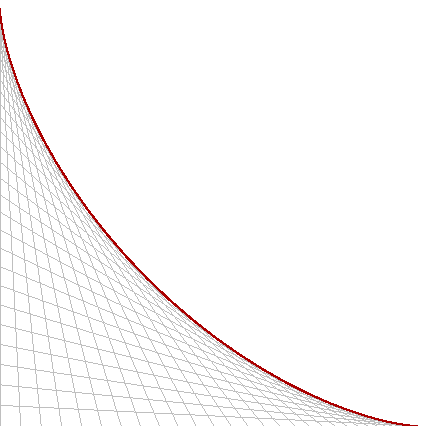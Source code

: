 \documentclass{standalone}
\usepackage{luamplib}
\begin{document}
\mplibtextextlabel{enable}
\begin{mplibcode}
beginfig(1);
    path base; base = fullcircle scaled 300;
    path astroid; astroid = 
    for t=0 step 1/16 until 8:
      hide(pair a, b, p; 
        a = (xpart point t of base, 0);
        b = (0, ypart point t of base); 
        draw a -- b withpen pencircle scaled 1/4 withcolor 3/4;
        p = whatever[a, b]; p - point t of base = whatever * (a - b) rotated 90;
    ) p --
    endfor cycle;
    draw astroid withcolor 2/3 red;
endfig;
\end{mplibcode}
\end{document}


